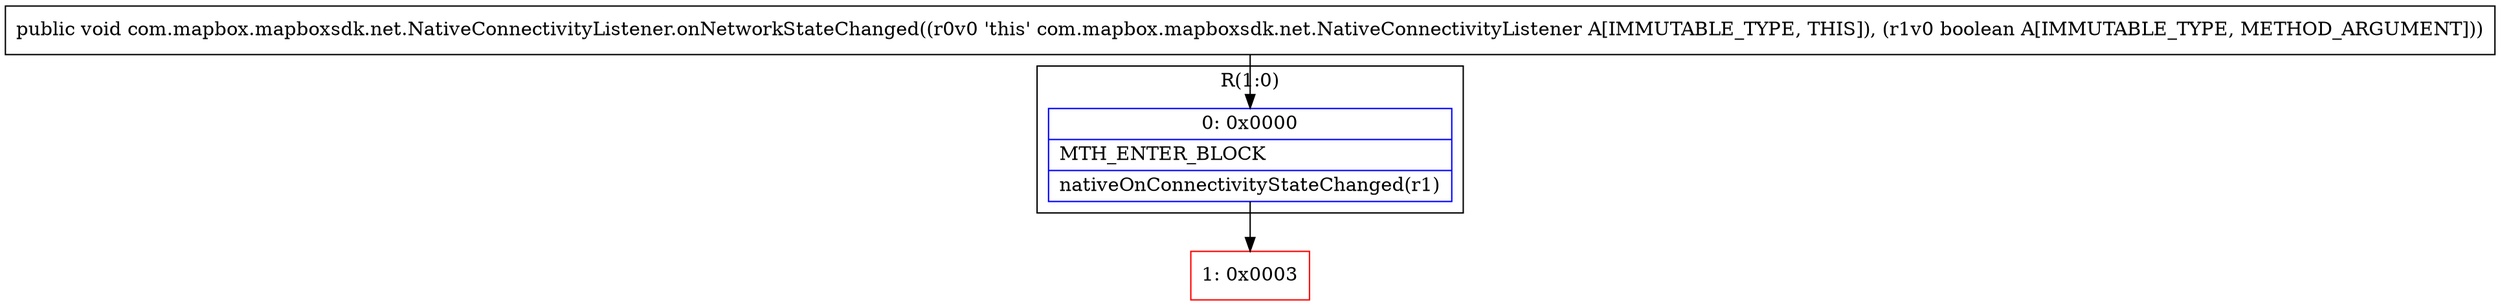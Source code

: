 digraph "CFG forcom.mapbox.mapboxsdk.net.NativeConnectivityListener.onNetworkStateChanged(Z)V" {
subgraph cluster_Region_1421706287 {
label = "R(1:0)";
node [shape=record,color=blue];
Node_0 [shape=record,label="{0\:\ 0x0000|MTH_ENTER_BLOCK\l|nativeOnConnectivityStateChanged(r1)\l}"];
}
Node_1 [shape=record,color=red,label="{1\:\ 0x0003}"];
MethodNode[shape=record,label="{public void com.mapbox.mapboxsdk.net.NativeConnectivityListener.onNetworkStateChanged((r0v0 'this' com.mapbox.mapboxsdk.net.NativeConnectivityListener A[IMMUTABLE_TYPE, THIS]), (r1v0 boolean A[IMMUTABLE_TYPE, METHOD_ARGUMENT])) }"];
MethodNode -> Node_0;
Node_0 -> Node_1;
}

